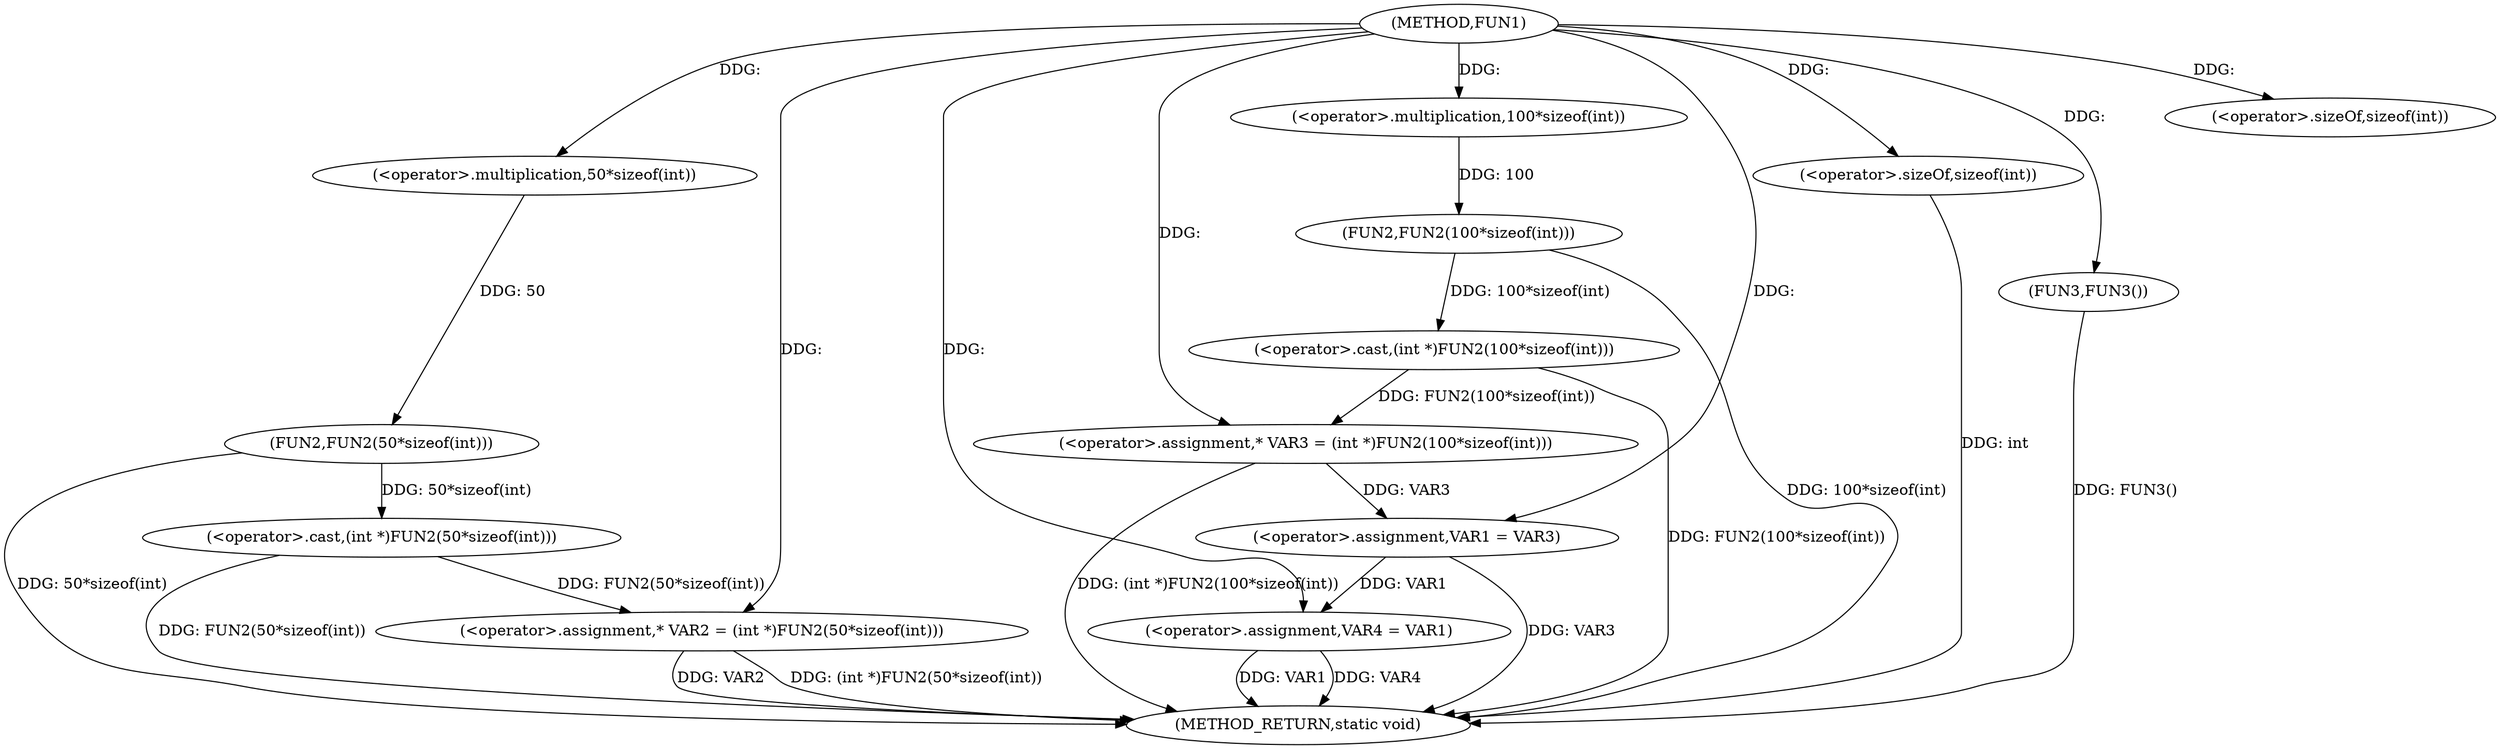 digraph FUN1 {  
"1000100" [label = "(METHOD,FUN1)" ]
"1000130" [label = "(METHOD_RETURN,static void)" ]
"1000104" [label = "(<operator>.assignment,* VAR2 = (int *)FUN2(50*sizeof(int)))" ]
"1000106" [label = "(<operator>.cast,(int *)FUN2(50*sizeof(int)))" ]
"1000108" [label = "(FUN2,FUN2(50*sizeof(int)))" ]
"1000109" [label = "(<operator>.multiplication,50*sizeof(int))" ]
"1000111" [label = "(<operator>.sizeOf,sizeof(int))" ]
"1000114" [label = "(<operator>.assignment,* VAR3 = (int *)FUN2(100*sizeof(int)))" ]
"1000116" [label = "(<operator>.cast,(int *)FUN2(100*sizeof(int)))" ]
"1000118" [label = "(FUN2,FUN2(100*sizeof(int)))" ]
"1000119" [label = "(<operator>.multiplication,100*sizeof(int))" ]
"1000121" [label = "(<operator>.sizeOf,sizeof(int))" ]
"1000123" [label = "(<operator>.assignment,VAR1 = VAR3)" ]
"1000126" [label = "(<operator>.assignment,VAR4 = VAR1)" ]
"1000129" [label = "(FUN3,FUN3())" ]
  "1000123" -> "1000130"  [ label = "DDG: VAR3"] 
  "1000106" -> "1000130"  [ label = "DDG: FUN2(50*sizeof(int))"] 
  "1000104" -> "1000130"  [ label = "DDG: VAR2"] 
  "1000129" -> "1000130"  [ label = "DDG: FUN3()"] 
  "1000126" -> "1000130"  [ label = "DDG: VAR4"] 
  "1000116" -> "1000130"  [ label = "DDG: FUN2(100*sizeof(int))"] 
  "1000121" -> "1000130"  [ label = "DDG: int"] 
  "1000126" -> "1000130"  [ label = "DDG: VAR1"] 
  "1000118" -> "1000130"  [ label = "DDG: 100*sizeof(int)"] 
  "1000114" -> "1000130"  [ label = "DDG: (int *)FUN2(100*sizeof(int))"] 
  "1000104" -> "1000130"  [ label = "DDG: (int *)FUN2(50*sizeof(int))"] 
  "1000108" -> "1000130"  [ label = "DDG: 50*sizeof(int)"] 
  "1000106" -> "1000104"  [ label = "DDG: FUN2(50*sizeof(int))"] 
  "1000100" -> "1000104"  [ label = "DDG: "] 
  "1000108" -> "1000106"  [ label = "DDG: 50*sizeof(int)"] 
  "1000109" -> "1000108"  [ label = "DDG: 50"] 
  "1000100" -> "1000109"  [ label = "DDG: "] 
  "1000100" -> "1000111"  [ label = "DDG: "] 
  "1000116" -> "1000114"  [ label = "DDG: FUN2(100*sizeof(int))"] 
  "1000100" -> "1000114"  [ label = "DDG: "] 
  "1000118" -> "1000116"  [ label = "DDG: 100*sizeof(int)"] 
  "1000119" -> "1000118"  [ label = "DDG: 100"] 
  "1000100" -> "1000119"  [ label = "DDG: "] 
  "1000100" -> "1000121"  [ label = "DDG: "] 
  "1000114" -> "1000123"  [ label = "DDG: VAR3"] 
  "1000100" -> "1000123"  [ label = "DDG: "] 
  "1000123" -> "1000126"  [ label = "DDG: VAR1"] 
  "1000100" -> "1000126"  [ label = "DDG: "] 
  "1000100" -> "1000129"  [ label = "DDG: "] 
}
